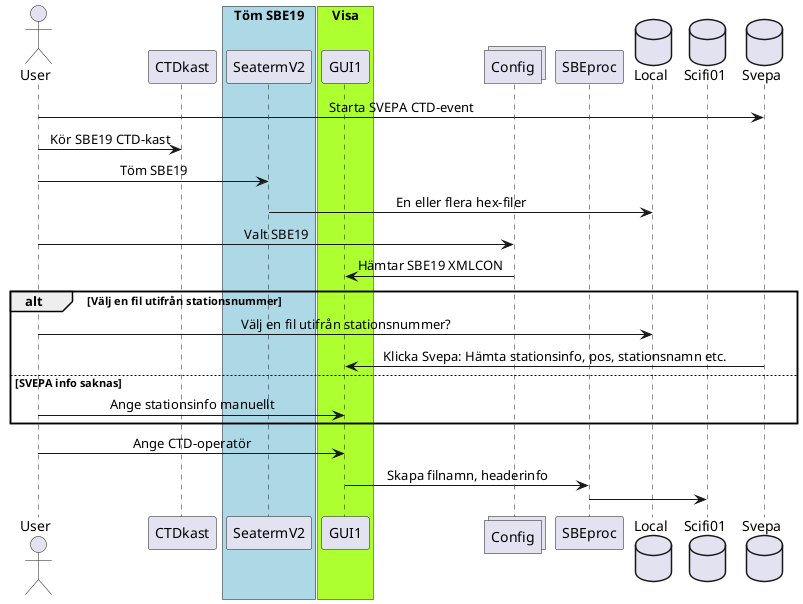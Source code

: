 @startuml SBE19
'skinparam Style strictuml
skinparam SequenceMessageAlignment center

actor User
participant CTDkast
box "Töm SBE19" #LightBlue
participant SeatermV2

end box
box "Visa" #GreenYellow
participant GUI1

end box
collections Config
participant SBEproc
database Local
database Scifi01
database Svepa

User -> Svepa: Starta SVEPA CTD-event
User -> CTDkast: Kör SBE19 CTD-kast
User -> SeatermV2: Töm SBE19
SeatermV2 -> Local: En eller flera hex-filer


User -> Config: Valt SBE19
Config -> GUI1: Hämtar SBE19 XMLCON

alt Välj en fil utifrån stationsnummer
    User -> Local: Välj en fil utifrån stationsnummer?
    Svepa -> GUI1: Klicka Svepa: Hämta stationsinfo, pos, stationsnamn etc. 
    else SVEPA info saknas
    User -> GUI1: Ange stationsinfo manuellt
    
end
User -> GUI1: Ange CTD-operatör

GUI1 -> SBEproc: Skapa filnamn, headerinfo
SBEproc -> Scifi01: 

@enduml